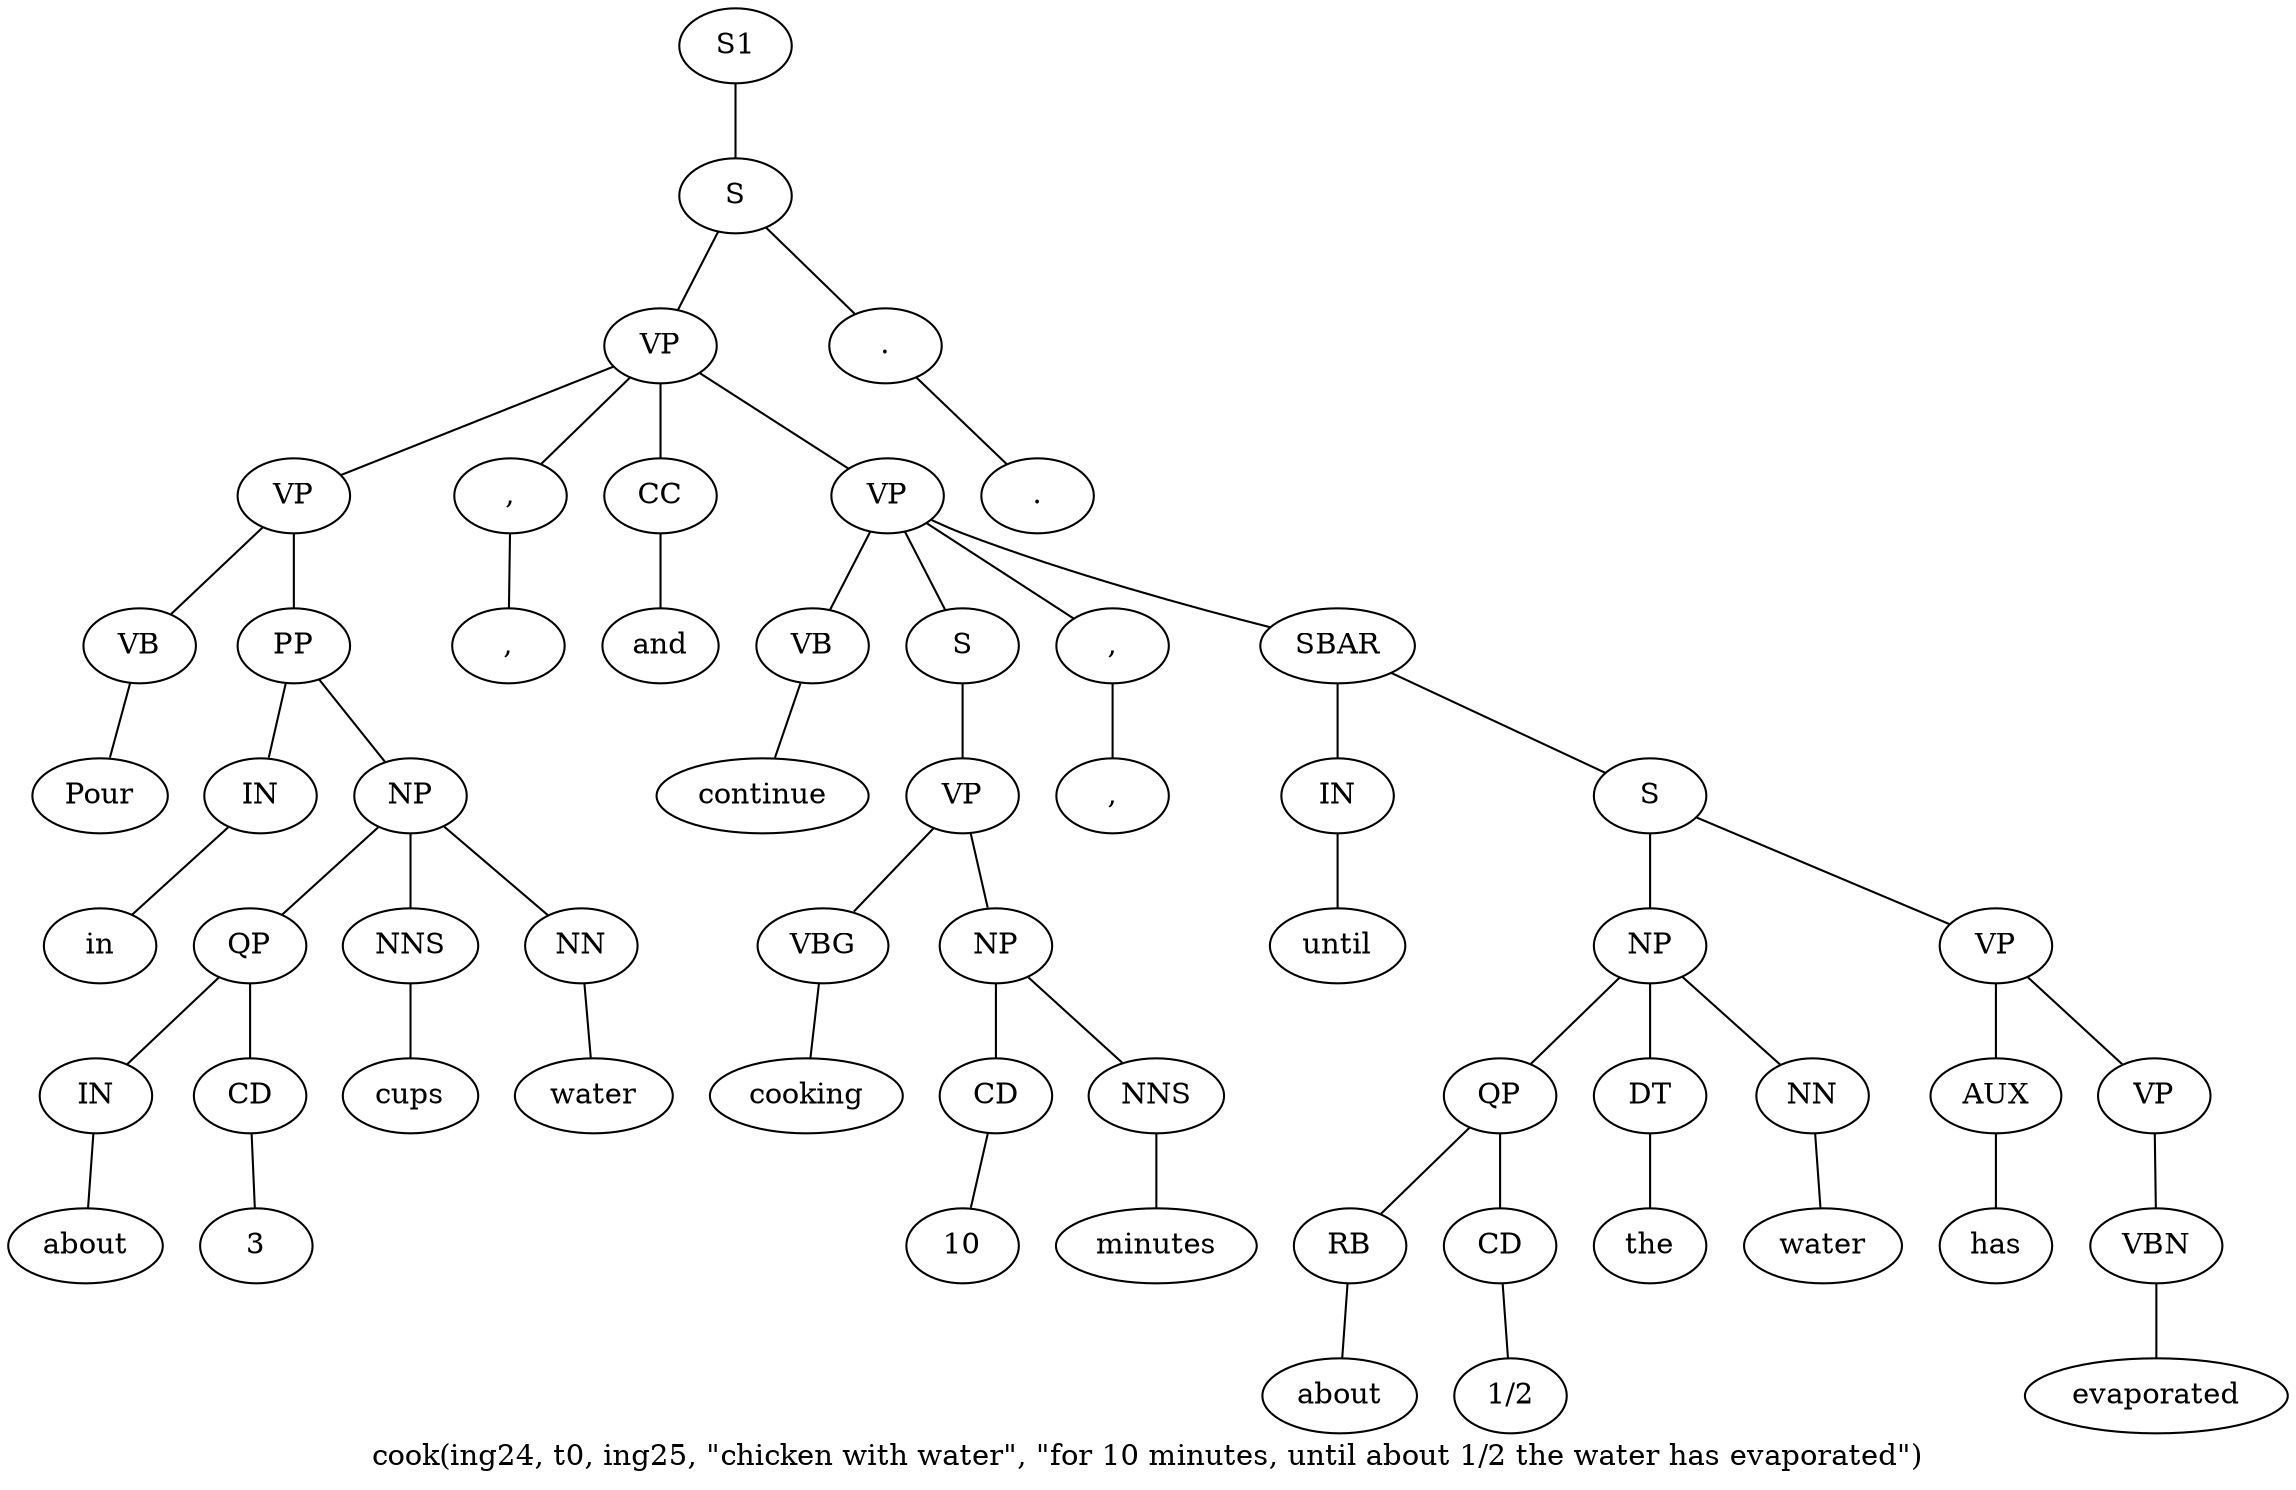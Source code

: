 graph SyntaxGraph {
	label = "cook(ing24, t0, ing25, \"chicken with water\", \"for 10 minutes, until about 1/2 the water has evaporated\")";
	Node0 [label="S1"];
	Node1 [label="S"];
	Node2 [label="VP"];
	Node3 [label="VP"];
	Node4 [label="VB"];
	Node5 [label="Pour"];
	Node6 [label="PP"];
	Node7 [label="IN"];
	Node8 [label="in"];
	Node9 [label="NP"];
	Node10 [label="QP"];
	Node11 [label="IN"];
	Node12 [label="about"];
	Node13 [label="CD"];
	Node14 [label="3"];
	Node15 [label="NNS"];
	Node16 [label="cups"];
	Node17 [label="NN"];
	Node18 [label="water"];
	Node19 [label=","];
	Node20 [label=","];
	Node21 [label="CC"];
	Node22 [label="and"];
	Node23 [label="VP"];
	Node24 [label="VB"];
	Node25 [label="continue"];
	Node26 [label="S"];
	Node27 [label="VP"];
	Node28 [label="VBG"];
	Node29 [label="cooking"];
	Node30 [label="NP"];
	Node31 [label="CD"];
	Node32 [label="10"];
	Node33 [label="NNS"];
	Node34 [label="minutes"];
	Node35 [label=","];
	Node36 [label=","];
	Node37 [label="SBAR"];
	Node38 [label="IN"];
	Node39 [label="until"];
	Node40 [label="S"];
	Node41 [label="NP"];
	Node42 [label="QP"];
	Node43 [label="RB"];
	Node44 [label="about"];
	Node45 [label="CD"];
	Node46 [label="1/2"];
	Node47 [label="DT"];
	Node48 [label="the"];
	Node49 [label="NN"];
	Node50 [label="water"];
	Node51 [label="VP"];
	Node52 [label="AUX"];
	Node53 [label="has"];
	Node54 [label="VP"];
	Node55 [label="VBN"];
	Node56 [label="evaporated"];
	Node57 [label="."];
	Node58 [label="."];

	Node0 -- Node1;
	Node1 -- Node2;
	Node1 -- Node57;
	Node2 -- Node3;
	Node2 -- Node19;
	Node2 -- Node21;
	Node2 -- Node23;
	Node3 -- Node4;
	Node3 -- Node6;
	Node4 -- Node5;
	Node6 -- Node7;
	Node6 -- Node9;
	Node7 -- Node8;
	Node9 -- Node10;
	Node9 -- Node15;
	Node9 -- Node17;
	Node10 -- Node11;
	Node10 -- Node13;
	Node11 -- Node12;
	Node13 -- Node14;
	Node15 -- Node16;
	Node17 -- Node18;
	Node19 -- Node20;
	Node21 -- Node22;
	Node23 -- Node24;
	Node23 -- Node26;
	Node23 -- Node35;
	Node23 -- Node37;
	Node24 -- Node25;
	Node26 -- Node27;
	Node27 -- Node28;
	Node27 -- Node30;
	Node28 -- Node29;
	Node30 -- Node31;
	Node30 -- Node33;
	Node31 -- Node32;
	Node33 -- Node34;
	Node35 -- Node36;
	Node37 -- Node38;
	Node37 -- Node40;
	Node38 -- Node39;
	Node40 -- Node41;
	Node40 -- Node51;
	Node41 -- Node42;
	Node41 -- Node47;
	Node41 -- Node49;
	Node42 -- Node43;
	Node42 -- Node45;
	Node43 -- Node44;
	Node45 -- Node46;
	Node47 -- Node48;
	Node49 -- Node50;
	Node51 -- Node52;
	Node51 -- Node54;
	Node52 -- Node53;
	Node54 -- Node55;
	Node55 -- Node56;
	Node57 -- Node58;
}